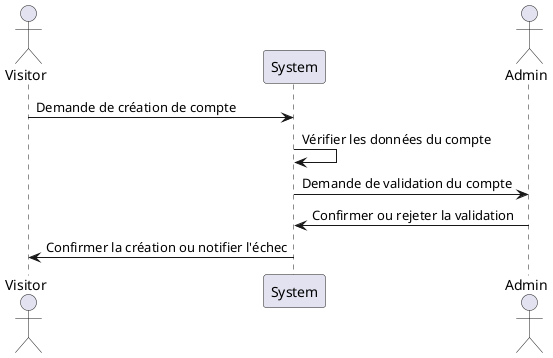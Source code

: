 @startuml

actor Visitor
participant "System" as System
actor Admin

Visitor -> System : Demande de création de compte
System -> System : Vérifier les données du compte
System -> Admin : Demande de validation du compte
Admin -> System : Confirmer ou rejeter la validation
System -> Visitor : Confirmer la création ou notifier l'échec

@enduml
